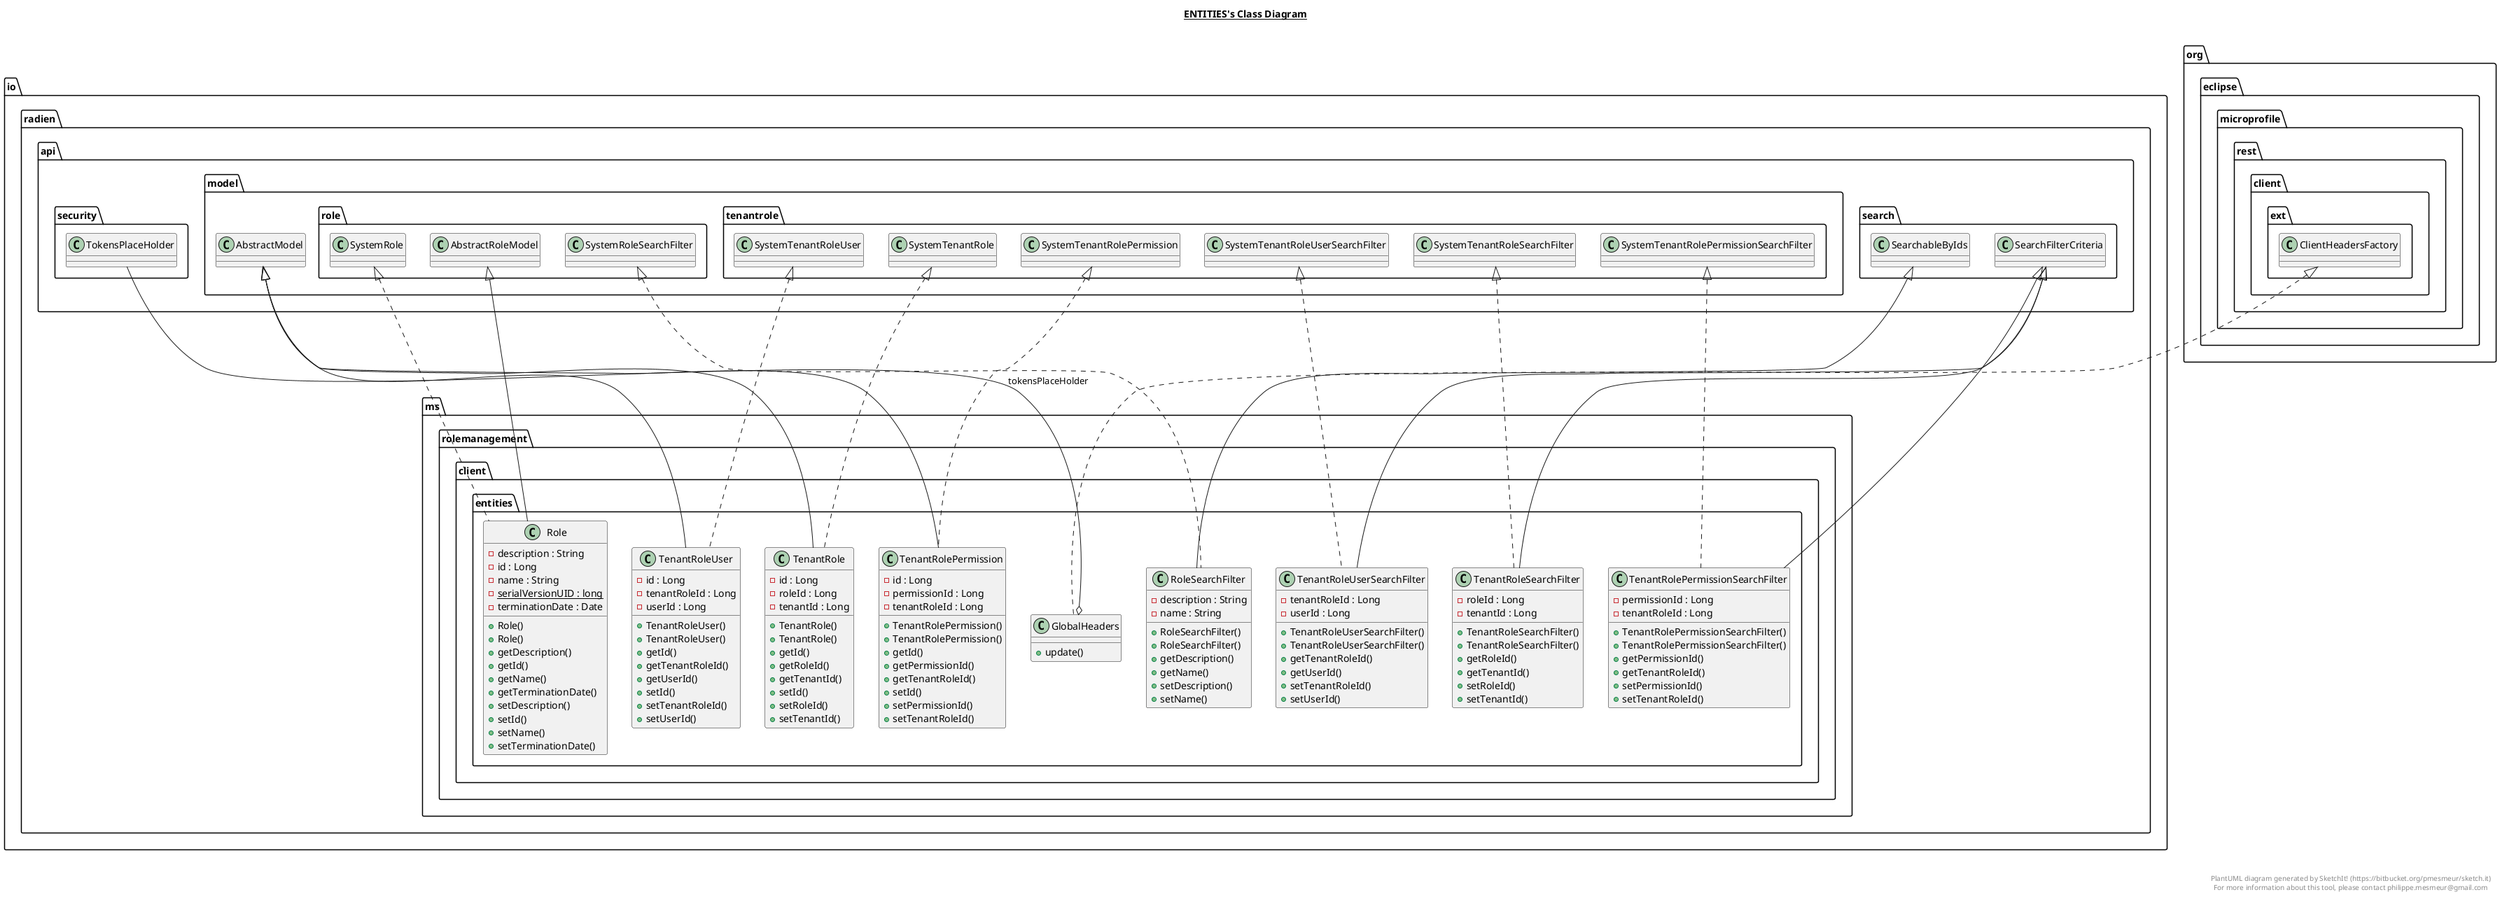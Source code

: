 @startuml

title __ENTITIES's Class Diagram__\n

  namespace io.radien.ms.rolemanagement.client.entities {
    class io.radien.ms.rolemanagement.client.entities.GlobalHeaders {
        + update()
    }
  }
  

  namespace io.radien.ms.rolemanagement.client.entities {
    class io.radien.ms.rolemanagement.client.entities.Role {
        - description : String
        - id : Long
        - name : String
        {static} - serialVersionUID : long
        - terminationDate : Date
        + Role()
        + Role()
        + getDescription()
        + getId()
        + getName()
        + getTerminationDate()
        + setDescription()
        + setId()
        + setName()
        + setTerminationDate()
    }
  }
  

  namespace io.radien.ms.rolemanagement.client.entities {
    class io.radien.ms.rolemanagement.client.entities.RoleSearchFilter {
        - description : String
        - name : String
        + RoleSearchFilter()
        + RoleSearchFilter()
        + getDescription()
        + getName()
        + setDescription()
        + setName()
    }
  }
  

  namespace io.radien.ms.rolemanagement.client.entities {
    class io.radien.ms.rolemanagement.client.entities.TenantRole {
        - id : Long
        - roleId : Long
        - tenantId : Long
        + TenantRole()
        + TenantRole()
        + getId()
        + getRoleId()
        + getTenantId()
        + setId()
        + setRoleId()
        + setTenantId()
    }
  }
  

  namespace io.radien.ms.rolemanagement.client.entities {
    class io.radien.ms.rolemanagement.client.entities.TenantRolePermission {
        - id : Long
        - permissionId : Long
        - tenantRoleId : Long
        + TenantRolePermission()
        + TenantRolePermission()
        + getId()
        + getPermissionId()
        + getTenantRoleId()
        + setId()
        + setPermissionId()
        + setTenantRoleId()
    }
  }
  

  namespace io.radien.ms.rolemanagement.client.entities {
    class io.radien.ms.rolemanagement.client.entities.TenantRolePermissionSearchFilter {
        - permissionId : Long
        - tenantRoleId : Long
        + TenantRolePermissionSearchFilter()
        + TenantRolePermissionSearchFilter()
        + getPermissionId()
        + getTenantRoleId()
        + setPermissionId()
        + setTenantRoleId()
    }
  }
  

  namespace io.radien.ms.rolemanagement.client.entities {
    class io.radien.ms.rolemanagement.client.entities.TenantRoleSearchFilter {
        - roleId : Long
        - tenantId : Long
        + TenantRoleSearchFilter()
        + TenantRoleSearchFilter()
        + getRoleId()
        + getTenantId()
        + setRoleId()
        + setTenantId()
    }
  }
  

  namespace io.radien.ms.rolemanagement.client.entities {
    class io.radien.ms.rolemanagement.client.entities.TenantRoleUser {
        - id : Long
        - tenantRoleId : Long
        - userId : Long
        + TenantRoleUser()
        + TenantRoleUser()
        + getId()
        + getTenantRoleId()
        + getUserId()
        + setId()
        + setTenantRoleId()
        + setUserId()
    }
  }
  

  namespace io.radien.ms.rolemanagement.client.entities {
    class io.radien.ms.rolemanagement.client.entities.TenantRoleUserSearchFilter {
        - tenantRoleId : Long
        - userId : Long
        + TenantRoleUserSearchFilter()
        + TenantRoleUserSearchFilter()
        + getTenantRoleId()
        + getUserId()
        + setTenantRoleId()
        + setUserId()
    }
  }
  

  io.radien.ms.rolemanagement.client.entities.GlobalHeaders .up.|> org.eclipse.microprofile.rest.client.ext.ClientHeadersFactory
  io.radien.ms.rolemanagement.client.entities.GlobalHeaders o-- io.radien.api.security.TokensPlaceHolder : tokensPlaceHolder
  io.radien.ms.rolemanagement.client.entities.Role .up.|> io.radien.api.model.role.SystemRole
  io.radien.ms.rolemanagement.client.entities.Role -up-|> io.radien.api.model.role.AbstractRoleModel
  io.radien.ms.rolemanagement.client.entities.RoleSearchFilter .up.|> io.radien.api.model.role.SystemRoleSearchFilter
  io.radien.ms.rolemanagement.client.entities.RoleSearchFilter -up-|> io.radien.api.search.SearchableByIds
  io.radien.ms.rolemanagement.client.entities.TenantRole .up.|> io.radien.api.model.tenantrole.SystemTenantRole
  io.radien.ms.rolemanagement.client.entities.TenantRole -up-|> io.radien.api.model.AbstractModel
  io.radien.ms.rolemanagement.client.entities.TenantRolePermission .up.|> io.radien.api.model.tenantrole.SystemTenantRolePermission
  io.radien.ms.rolemanagement.client.entities.TenantRolePermission -up-|> io.radien.api.model.AbstractModel
  io.radien.ms.rolemanagement.client.entities.TenantRolePermissionSearchFilter .up.|> io.radien.api.model.tenantrole.SystemTenantRolePermissionSearchFilter
  io.radien.ms.rolemanagement.client.entities.TenantRolePermissionSearchFilter -up-|> io.radien.api.search.SearchFilterCriteria
  io.radien.ms.rolemanagement.client.entities.TenantRoleSearchFilter .up.|> io.radien.api.model.tenantrole.SystemTenantRoleSearchFilter
  io.radien.ms.rolemanagement.client.entities.TenantRoleSearchFilter -up-|> io.radien.api.search.SearchFilterCriteria
  io.radien.ms.rolemanagement.client.entities.TenantRoleUser .up.|> io.radien.api.model.tenantrole.SystemTenantRoleUser
  io.radien.ms.rolemanagement.client.entities.TenantRoleUser -up-|> io.radien.api.model.AbstractModel
  io.radien.ms.rolemanagement.client.entities.TenantRoleUserSearchFilter .up.|> io.radien.api.model.tenantrole.SystemTenantRoleUserSearchFilter
  io.radien.ms.rolemanagement.client.entities.TenantRoleUserSearchFilter -up-|> io.radien.api.search.SearchFilterCriteria


right footer


PlantUML diagram generated by SketchIt! (https://bitbucket.org/pmesmeur/sketch.it)
For more information about this tool, please contact philippe.mesmeur@gmail.com
endfooter

@enduml
